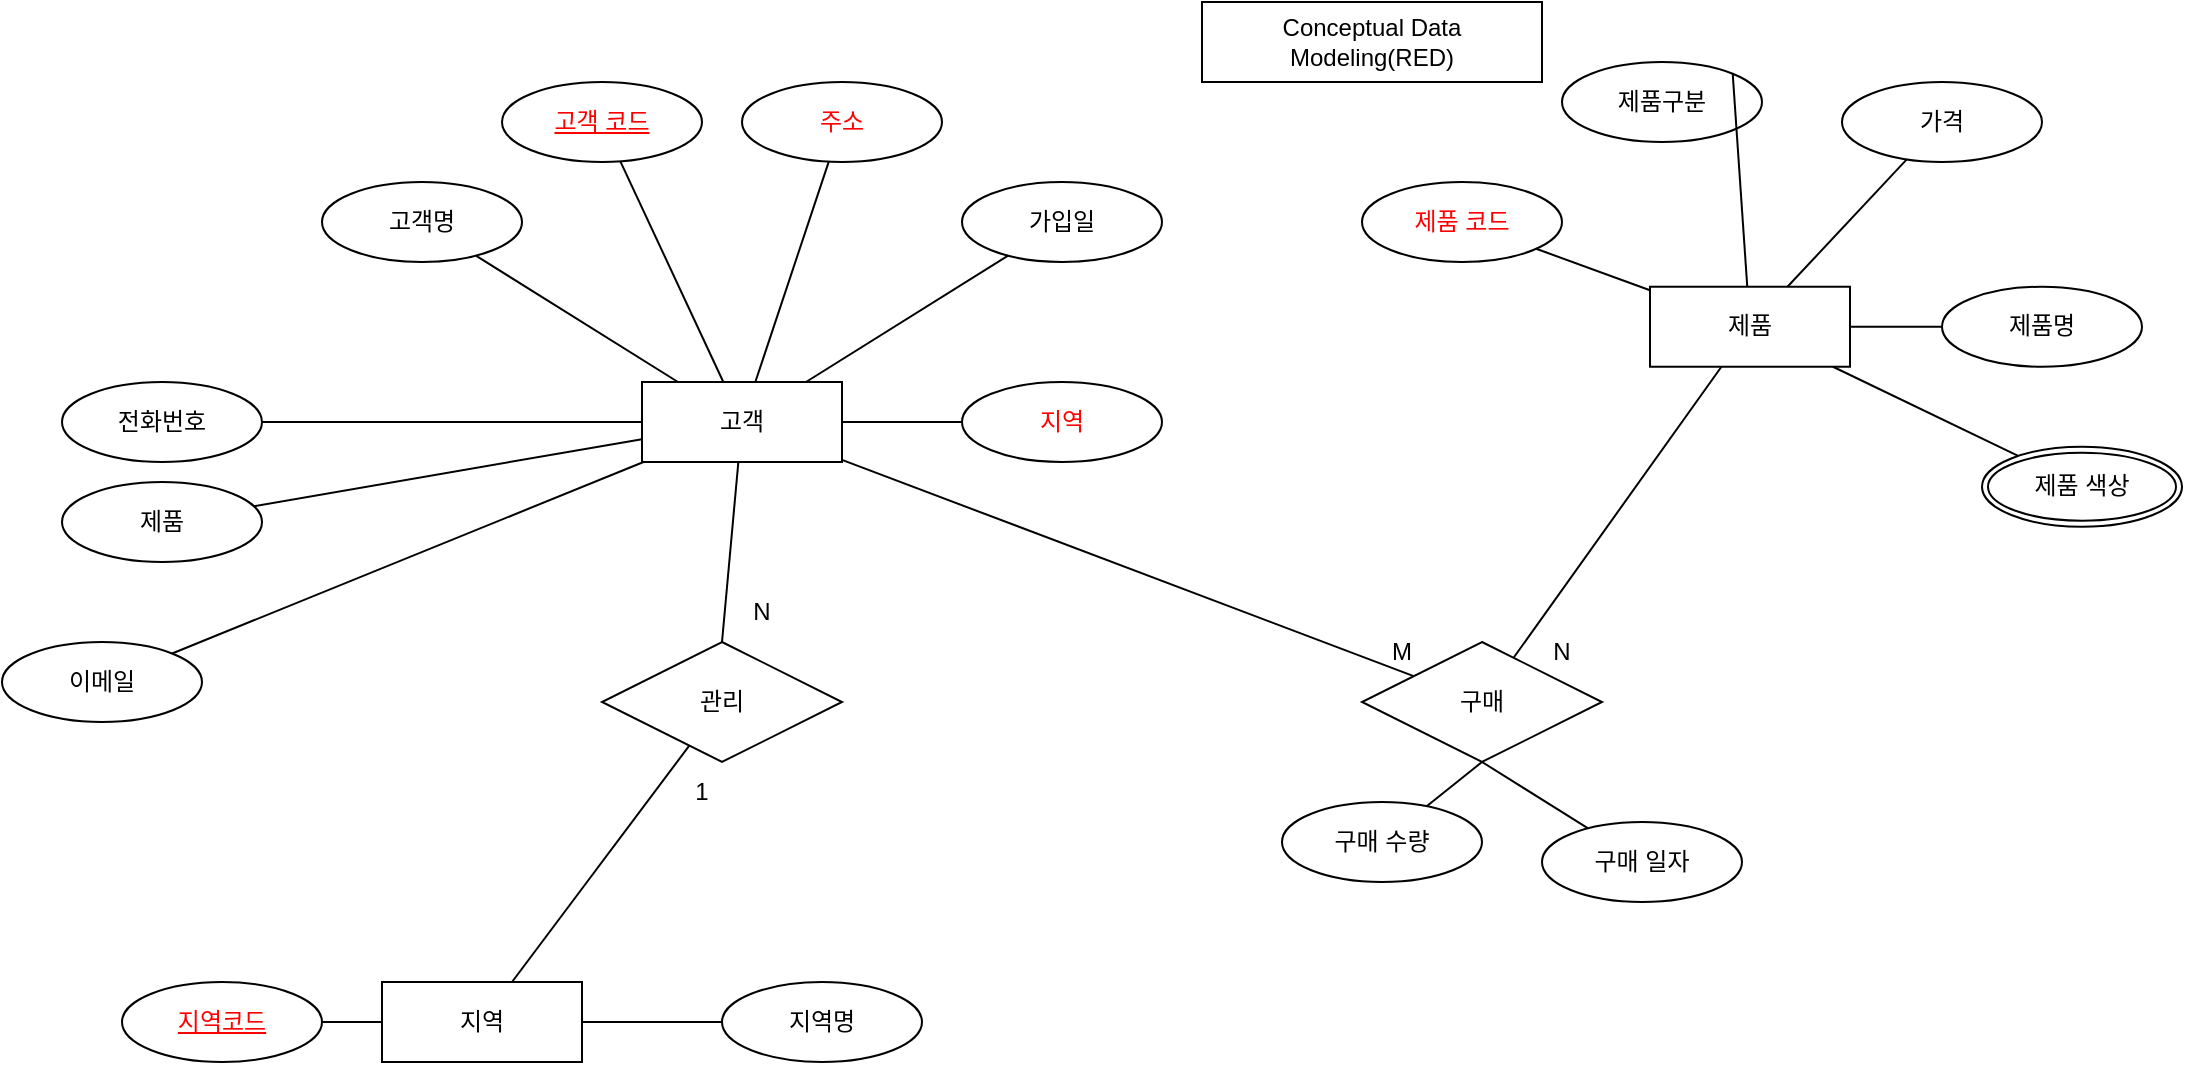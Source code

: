 <mxfile version="21.6.5" type="github" pages="2">
  <diagram name="페이지-1" id="UWYYfQZ4vV9l1gLZ4OJr">
    <mxGraphModel dx="1434" dy="790" grid="1" gridSize="10" guides="1" tooltips="1" connect="1" arrows="1" fold="1" page="1" pageScale="1" pageWidth="827" pageHeight="1169" math="0" shadow="0">
      <root>
        <mxCell id="0" />
        <mxCell id="1" parent="0" />
        <mxCell id="tK6Xguytfrgk_7qXPFx6-1" value="고객" style="whiteSpace=wrap;html=1;align=center;" vertex="1" parent="1">
          <mxGeometry x="400" y="220" width="100" height="40" as="geometry" />
        </mxCell>
        <mxCell id="tK6Xguytfrgk_7qXPFx6-2" value="고객명" style="ellipse;whiteSpace=wrap;html=1;align=center;" vertex="1" parent="1">
          <mxGeometry x="240" y="120" width="100" height="40" as="geometry" />
        </mxCell>
        <mxCell id="tK6Xguytfrgk_7qXPFx6-7" value="주소" style="ellipse;whiteSpace=wrap;html=1;align=center;fontColor=#FF0000;" vertex="1" parent="1">
          <mxGeometry x="450" y="70" width="100" height="40" as="geometry" />
        </mxCell>
        <mxCell id="tK6Xguytfrgk_7qXPFx6-8" value="지역" style="ellipse;whiteSpace=wrap;html=1;align=center;fontColor=#FF0000;" vertex="1" parent="1">
          <mxGeometry x="560" y="220" width="100" height="40" as="geometry" />
        </mxCell>
        <mxCell id="tK6Xguytfrgk_7qXPFx6-9" value="가입일" style="ellipse;whiteSpace=wrap;html=1;align=center;" vertex="1" parent="1">
          <mxGeometry x="560" y="120" width="100" height="40" as="geometry" />
        </mxCell>
        <mxCell id="tK6Xguytfrgk_7qXPFx6-10" value="이메일" style="ellipse;whiteSpace=wrap;html=1;align=center;" vertex="1" parent="1">
          <mxGeometry x="80" y="350" width="100" height="40" as="geometry" />
        </mxCell>
        <mxCell id="tK6Xguytfrgk_7qXPFx6-11" value="전화번호" style="ellipse;whiteSpace=wrap;html=1;align=center;fontStyle=0" vertex="1" parent="1">
          <mxGeometry x="110" y="220" width="100" height="40" as="geometry" />
        </mxCell>
        <mxCell id="tK6Xguytfrgk_7qXPFx6-25" value="" style="endArrow=none;html=1;rounded=0;" edge="1" parent="1" source="tK6Xguytfrgk_7qXPFx6-10" target="tK6Xguytfrgk_7qXPFx6-1">
          <mxGeometry relative="1" as="geometry">
            <mxPoint x="300" y="490" as="sourcePoint" />
            <mxPoint x="530" y="520" as="targetPoint" />
          </mxGeometry>
        </mxCell>
        <mxCell id="tK6Xguytfrgk_7qXPFx6-26" value="" style="endArrow=none;html=1;rounded=0;" edge="1" parent="1" source="tK6Xguytfrgk_7qXPFx6-1" target="tK6Xguytfrgk_7qXPFx6-7">
          <mxGeometry relative="1" as="geometry">
            <mxPoint x="327" y="333" as="sourcePoint" />
            <mxPoint x="428" y="270" as="targetPoint" />
          </mxGeometry>
        </mxCell>
        <mxCell id="tK6Xguytfrgk_7qXPFx6-27" value="" style="endArrow=none;html=1;rounded=0;" edge="1" parent="1" source="tK6Xguytfrgk_7qXPFx6-1" target="tK6Xguytfrgk_7qXPFx6-8">
          <mxGeometry relative="1" as="geometry">
            <mxPoint x="337" y="343" as="sourcePoint" />
            <mxPoint x="438" y="280" as="targetPoint" />
          </mxGeometry>
        </mxCell>
        <mxCell id="tK6Xguytfrgk_7qXPFx6-28" value="" style="endArrow=none;html=1;rounded=0;" edge="1" parent="1" source="tK6Xguytfrgk_7qXPFx6-1" target="tK6Xguytfrgk_7qXPFx6-9">
          <mxGeometry relative="1" as="geometry">
            <mxPoint x="347" y="353" as="sourcePoint" />
            <mxPoint x="448" y="290" as="targetPoint" />
          </mxGeometry>
        </mxCell>
        <mxCell id="tK6Xguytfrgk_7qXPFx6-29" value="" style="endArrow=none;html=1;rounded=0;" edge="1" parent="1" source="tK6Xguytfrgk_7qXPFx6-11" target="tK6Xguytfrgk_7qXPFx6-1">
          <mxGeometry relative="1" as="geometry">
            <mxPoint x="357" y="363" as="sourcePoint" />
            <mxPoint x="458" y="300" as="targetPoint" />
          </mxGeometry>
        </mxCell>
        <mxCell id="tK6Xguytfrgk_7qXPFx6-30" value="" style="endArrow=none;html=1;rounded=0;" edge="1" parent="1" source="tK6Xguytfrgk_7qXPFx6-2" target="tK6Xguytfrgk_7qXPFx6-1">
          <mxGeometry relative="1" as="geometry">
            <mxPoint x="367" y="373" as="sourcePoint" />
            <mxPoint x="468" y="310" as="targetPoint" />
          </mxGeometry>
        </mxCell>
        <mxCell id="tK6Xguytfrgk_7qXPFx6-31" value="고객 코드" style="ellipse;whiteSpace=wrap;html=1;align=center;fontStyle=4;fontColor=#FF0000;" vertex="1" parent="1">
          <mxGeometry x="330" y="70" width="100" height="40" as="geometry" />
        </mxCell>
        <mxCell id="tK6Xguytfrgk_7qXPFx6-32" value="" style="endArrow=none;html=1;rounded=0;" edge="1" parent="1" source="tK6Xguytfrgk_7qXPFx6-1" target="tK6Xguytfrgk_7qXPFx6-31">
          <mxGeometry relative="1" as="geometry">
            <mxPoint x="492" y="230" as="sourcePoint" />
            <mxPoint x="593" y="167" as="targetPoint" />
          </mxGeometry>
        </mxCell>
        <mxCell id="tK6Xguytfrgk_7qXPFx6-33" value="지역" style="whiteSpace=wrap;html=1;align=center;" vertex="1" parent="1">
          <mxGeometry x="270" y="520" width="100" height="40" as="geometry" />
        </mxCell>
        <mxCell id="tK6Xguytfrgk_7qXPFx6-36" value="지역명" style="ellipse;whiteSpace=wrap;html=1;align=center;" vertex="1" parent="1">
          <mxGeometry x="440" y="520" width="100" height="40" as="geometry" />
        </mxCell>
        <mxCell id="tK6Xguytfrgk_7qXPFx6-37" value="지역코드" style="ellipse;whiteSpace=wrap;html=1;align=center;fontStyle=4;fontColor=#FF0000;" vertex="1" parent="1">
          <mxGeometry x="140" y="520" width="100" height="40" as="geometry" />
        </mxCell>
        <mxCell id="tK6Xguytfrgk_7qXPFx6-38" value="" style="endArrow=none;html=1;rounded=0;" edge="1" parent="1" source="tK6Xguytfrgk_7qXPFx6-37" target="tK6Xguytfrgk_7qXPFx6-33">
          <mxGeometry relative="1" as="geometry">
            <mxPoint x="220" y="590" as="sourcePoint" />
            <mxPoint x="321" y="653" as="targetPoint" />
          </mxGeometry>
        </mxCell>
        <mxCell id="tK6Xguytfrgk_7qXPFx6-39" value="" style="endArrow=none;html=1;rounded=0;" edge="1" parent="1" source="tK6Xguytfrgk_7qXPFx6-33" target="tK6Xguytfrgk_7qXPFx6-36">
          <mxGeometry relative="1" as="geometry">
            <mxPoint x="394" y="600" as="sourcePoint" />
            <mxPoint x="495" y="663" as="targetPoint" />
          </mxGeometry>
        </mxCell>
        <mxCell id="tK6Xguytfrgk_7qXPFx6-40" value="제품" style="ellipse;whiteSpace=wrap;html=1;align=center;" vertex="1" parent="1">
          <mxGeometry x="110" y="270" width="100" height="40" as="geometry" />
        </mxCell>
        <mxCell id="tK6Xguytfrgk_7qXPFx6-41" value="" style="endArrow=none;html=1;rounded=0;" edge="1" parent="1" source="tK6Xguytfrgk_7qXPFx6-1" target="tK6Xguytfrgk_7qXPFx6-40">
          <mxGeometry relative="1" as="geometry">
            <mxPoint x="492" y="270" as="sourcePoint" />
            <mxPoint x="593" y="333" as="targetPoint" />
          </mxGeometry>
        </mxCell>
        <mxCell id="tK6Xguytfrgk_7qXPFx6-42" value="제품" style="whiteSpace=wrap;html=1;align=center;" vertex="1" parent="1">
          <mxGeometry x="904" y="172.37" width="100" height="40" as="geometry" />
        </mxCell>
        <mxCell id="tK6Xguytfrgk_7qXPFx6-43" value="제품 코드" style="ellipse;whiteSpace=wrap;html=1;align=center;fontColor=#FF0000;" vertex="1" parent="1">
          <mxGeometry x="760" y="120" width="100" height="40" as="geometry" />
        </mxCell>
        <mxCell id="tK6Xguytfrgk_7qXPFx6-44" value="제품명" style="ellipse;whiteSpace=wrap;html=1;align=center;" vertex="1" parent="1">
          <mxGeometry x="1050" y="172.37" width="100" height="40" as="geometry" />
        </mxCell>
        <mxCell id="tK6Xguytfrgk_7qXPFx6-45" value="제품구분" style="ellipse;whiteSpace=wrap;html=1;align=center;" vertex="1" parent="1">
          <mxGeometry x="860" y="60" width="100" height="40" as="geometry" />
        </mxCell>
        <mxCell id="tK6Xguytfrgk_7qXPFx6-47" value="가격" style="ellipse;whiteSpace=wrap;html=1;align=center;" vertex="1" parent="1">
          <mxGeometry x="1000" y="70" width="100" height="40" as="geometry" />
        </mxCell>
        <mxCell id="tK6Xguytfrgk_7qXPFx6-48" value="" style="endArrow=none;html=1;rounded=0;exitX=1;exitY=0;exitDx=0;exitDy=0;" edge="1" parent="1" source="tK6Xguytfrgk_7qXPFx6-45" target="tK6Xguytfrgk_7qXPFx6-42">
          <mxGeometry relative="1" as="geometry">
            <mxPoint x="982" y="-117.63" as="sourcePoint" />
            <mxPoint x="1083" y="-54.63" as="targetPoint" />
          </mxGeometry>
        </mxCell>
        <mxCell id="tK6Xguytfrgk_7qXPFx6-49" value="" style="endArrow=none;html=1;rounded=0;" edge="1" parent="1" source="tK6Xguytfrgk_7qXPFx6-42" target="tK6Xguytfrgk_7qXPFx6-44">
          <mxGeometry relative="1" as="geometry">
            <mxPoint x="992" y="-107.63" as="sourcePoint" />
            <mxPoint x="1093" y="-44.63" as="targetPoint" />
          </mxGeometry>
        </mxCell>
        <mxCell id="tK6Xguytfrgk_7qXPFx6-50" value="" style="endArrow=none;html=1;rounded=0;" edge="1" parent="1" source="tK6Xguytfrgk_7qXPFx6-42" target="tK6Xguytfrgk_7qXPFx6-43">
          <mxGeometry relative="1" as="geometry">
            <mxPoint x="1002" y="-97.63" as="sourcePoint" />
            <mxPoint x="1103" y="-34.63" as="targetPoint" />
          </mxGeometry>
        </mxCell>
        <mxCell id="tK6Xguytfrgk_7qXPFx6-51" value="" style="endArrow=none;html=1;rounded=0;" edge="1" parent="1" source="tK6Xguytfrgk_7qXPFx6-42" target="tK6Xguytfrgk_7qXPFx6-47">
          <mxGeometry relative="1" as="geometry">
            <mxPoint x="1012" y="-87.63" as="sourcePoint" />
            <mxPoint x="843.621" y="109.998" as="targetPoint" />
          </mxGeometry>
        </mxCell>
        <mxCell id="tK6Xguytfrgk_7qXPFx6-52" value="" style="endArrow=none;html=1;rounded=0;" edge="1" parent="1" source="tK6Xguytfrgk_7qXPFx6-57" target="tK6Xguytfrgk_7qXPFx6-42">
          <mxGeometry relative="1" as="geometry">
            <mxPoint x="954" y="252.37" as="sourcePoint" />
            <mxPoint x="1123" y="-14.63" as="targetPoint" />
          </mxGeometry>
        </mxCell>
        <mxCell id="tK6Xguytfrgk_7qXPFx6-53" value="관리" style="shape=rhombus;perimeter=rhombusPerimeter;whiteSpace=wrap;html=1;align=center;" vertex="1" parent="1">
          <mxGeometry x="380" y="350" width="120" height="60" as="geometry" />
        </mxCell>
        <mxCell id="tK6Xguytfrgk_7qXPFx6-54" value="" style="endArrow=none;html=1;rounded=0;entryX=0.5;entryY=0;entryDx=0;entryDy=0;" edge="1" parent="1" source="tK6Xguytfrgk_7qXPFx6-1" target="tK6Xguytfrgk_7qXPFx6-53">
          <mxGeometry relative="1" as="geometry">
            <mxPoint x="510" y="250" as="sourcePoint" />
            <mxPoint x="570" y="250" as="targetPoint" />
          </mxGeometry>
        </mxCell>
        <mxCell id="tK6Xguytfrgk_7qXPFx6-56" value="" style="endArrow=none;html=1;rounded=0;" edge="1" parent="1" source="tK6Xguytfrgk_7qXPFx6-42" target="tK6Xguytfrgk_7qXPFx6-58">
          <mxGeometry relative="1" as="geometry">
            <mxPoint x="530" y="270" as="sourcePoint" />
            <mxPoint x="590" y="270" as="targetPoint" />
          </mxGeometry>
        </mxCell>
        <mxCell id="tK6Xguytfrgk_7qXPFx6-57" value="제품 색상" style="ellipse;shape=doubleEllipse;margin=3;whiteSpace=wrap;html=1;align=center;" vertex="1" parent="1">
          <mxGeometry x="1070" y="252.37" width="100" height="40" as="geometry" />
        </mxCell>
        <mxCell id="tK6Xguytfrgk_7qXPFx6-58" value="구매" style="shape=rhombus;perimeter=rhombusPerimeter;whiteSpace=wrap;html=1;align=center;" vertex="1" parent="1">
          <mxGeometry x="760" y="350" width="120" height="60" as="geometry" />
        </mxCell>
        <mxCell id="tK6Xguytfrgk_7qXPFx6-59" value="" style="endArrow=none;html=1;rounded=0;" edge="1" parent="1" source="tK6Xguytfrgk_7qXPFx6-1" target="tK6Xguytfrgk_7qXPFx6-58">
          <mxGeometry relative="1" as="geometry">
            <mxPoint x="707" y="364" as="sourcePoint" />
            <mxPoint x="861" y="270" as="targetPoint" />
          </mxGeometry>
        </mxCell>
        <mxCell id="tK6Xguytfrgk_7qXPFx6-60" value="구매 수량" style="ellipse;whiteSpace=wrap;html=1;align=center;" vertex="1" parent="1">
          <mxGeometry x="720" y="430" width="100" height="40" as="geometry" />
        </mxCell>
        <mxCell id="tK6Xguytfrgk_7qXPFx6-61" value="구매 일자" style="ellipse;whiteSpace=wrap;html=1;align=center;" vertex="1" parent="1">
          <mxGeometry x="850" y="440" width="100" height="40" as="geometry" />
        </mxCell>
        <mxCell id="tK6Xguytfrgk_7qXPFx6-62" value="" style="endArrow=none;html=1;rounded=0;exitX=0.5;exitY=1;exitDx=0;exitDy=0;" edge="1" parent="1" source="tK6Xguytfrgk_7qXPFx6-58" target="tK6Xguytfrgk_7qXPFx6-60">
          <mxGeometry relative="1" as="geometry">
            <mxPoint x="510" y="269" as="sourcePoint" />
            <mxPoint x="796" y="377" as="targetPoint" />
          </mxGeometry>
        </mxCell>
        <mxCell id="tK6Xguytfrgk_7qXPFx6-63" value="" style="endArrow=none;html=1;rounded=0;exitX=0.5;exitY=1;exitDx=0;exitDy=0;" edge="1" parent="1" source="tK6Xguytfrgk_7qXPFx6-58" target="tK6Xguytfrgk_7qXPFx6-61">
          <mxGeometry relative="1" as="geometry">
            <mxPoint x="520" y="279" as="sourcePoint" />
            <mxPoint x="806" y="387" as="targetPoint" />
          </mxGeometry>
        </mxCell>
        <mxCell id="s-oDMdJUY3Cx6eNdWZMI-1" value="Conceptual Data Modeling(RED)" style="whiteSpace=wrap;html=1;align=center;" vertex="1" parent="1">
          <mxGeometry x="680" y="30" width="170" height="40" as="geometry" />
        </mxCell>
        <mxCell id="5PlpFNt82Tu0BV-K8Zrf-1" value="M" style="text;html=1;strokeColor=none;fillColor=none;align=center;verticalAlign=middle;whiteSpace=wrap;rounded=0;" vertex="1" parent="1">
          <mxGeometry x="750" y="340" width="60" height="30" as="geometry" />
        </mxCell>
        <mxCell id="5PlpFNt82Tu0BV-K8Zrf-2" value="" style="endArrow=none;html=1;rounded=0;" edge="1" parent="1" source="tK6Xguytfrgk_7qXPFx6-53" target="tK6Xguytfrgk_7qXPFx6-33">
          <mxGeometry relative="1" as="geometry">
            <mxPoint x="458" y="270" as="sourcePoint" />
            <mxPoint x="450" y="360" as="targetPoint" />
          </mxGeometry>
        </mxCell>
        <mxCell id="5PlpFNt82Tu0BV-K8Zrf-4" value="N" style="text;html=1;strokeColor=none;fillColor=none;align=center;verticalAlign=middle;whiteSpace=wrap;rounded=0;" vertex="1" parent="1">
          <mxGeometry x="430" y="320" width="60" height="30" as="geometry" />
        </mxCell>
        <mxCell id="5PlpFNt82Tu0BV-K8Zrf-5" value="1" style="text;html=1;strokeColor=none;fillColor=none;align=center;verticalAlign=middle;whiteSpace=wrap;rounded=0;" vertex="1" parent="1">
          <mxGeometry x="400" y="410" width="60" height="30" as="geometry" />
        </mxCell>
        <mxCell id="5PlpFNt82Tu0BV-K8Zrf-6" value="N" style="text;html=1;strokeColor=none;fillColor=none;align=center;verticalAlign=middle;whiteSpace=wrap;rounded=0;" vertex="1" parent="1">
          <mxGeometry x="830" y="340" width="60" height="30" as="geometry" />
        </mxCell>
      </root>
    </mxGraphModel>
  </diagram>
  <diagram id="_yKni90myyFv10Ey-sur" name="페이지-2">
    <mxGraphModel dx="554" dy="2110" grid="1" gridSize="10" guides="1" tooltips="1" connect="1" arrows="1" fold="1" page="1" pageScale="1" pageWidth="827" pageHeight="1169" math="0" shadow="0">
      <root>
        <mxCell id="0" />
        <mxCell id="1" parent="0" />
        <mxCell id="FETXgOwrLhKchYvvE658-1" value="&#xa;&lt;span style=&quot;color: rgb(31, 31, 31); font-family: &amp;quot;Google Sans&amp;quot;, Roboto, sans-serif; font-size: 25px; font-style: normal; font-variant-ligatures: normal; font-variant-caps: normal; font-weight: 400; letter-spacing: normal; orphans: 2; text-align: start; text-indent: 0px; text-transform: none; widows: 2; word-spacing: 0px; -webkit-text-stroke-width: 0px; background-color: rgb(255, 255, 255); text-decoration-thickness: initial; text-decoration-style: initial; text-decoration-color: initial; float: none; display: inline !important;&quot;&gt;Logical Data Modeling(RM)&lt;/span&gt;&#xa;&#xa;" style="whiteSpace=wrap;html=1;align=center;fontSize=25;" vertex="1" parent="1">
          <mxGeometry x="160" y="-30" width="490" height="100" as="geometry" />
        </mxCell>
        <mxCell id="1_ddqjElVyFjnU11YpOf-1" value="고객" style="whiteSpace=wrap;html=1;align=center;" vertex="1" parent="1">
          <mxGeometry x="355" y="270" width="100" height="40" as="geometry" />
        </mxCell>
        <mxCell id="1_ddqjElVyFjnU11YpOf-2" value="고객명" style="ellipse;whiteSpace=wrap;html=1;align=center;" vertex="1" parent="1">
          <mxGeometry x="195" y="170" width="100" height="40" as="geometry" />
        </mxCell>
        <mxCell id="1_ddqjElVyFjnU11YpOf-3" value="주소" style="ellipse;whiteSpace=wrap;html=1;align=center;fontColor=#FF0000;" vertex="1" parent="1">
          <mxGeometry x="405" y="120" width="100" height="40" as="geometry" />
        </mxCell>
        <mxCell id="1_ddqjElVyFjnU11YpOf-4" value="지역" style="ellipse;whiteSpace=wrap;html=1;align=center;fontColor=#FF0000;" vertex="1" parent="1">
          <mxGeometry x="515" y="270" width="100" height="40" as="geometry" />
        </mxCell>
        <mxCell id="1_ddqjElVyFjnU11YpOf-5" value="가입일" style="ellipse;whiteSpace=wrap;html=1;align=center;" vertex="1" parent="1">
          <mxGeometry x="515" y="170" width="100" height="40" as="geometry" />
        </mxCell>
        <mxCell id="1_ddqjElVyFjnU11YpOf-6" value="전화번호" style="ellipse;whiteSpace=wrap;html=1;align=center;fontStyle=0" vertex="1" parent="1">
          <mxGeometry x="195" y="270" width="100" height="40" as="geometry" />
        </mxCell>
        <mxCell id="1_ddqjElVyFjnU11YpOf-7" value="" style="endArrow=none;html=1;rounded=0;" edge="1" parent="1" target="1_ddqjElVyFjnU11YpOf-1">
          <mxGeometry relative="1" as="geometry">
            <mxPoint x="272" y="373" as="sourcePoint" />
            <mxPoint x="485" y="570" as="targetPoint" />
          </mxGeometry>
        </mxCell>
        <mxCell id="1_ddqjElVyFjnU11YpOf-8" value="" style="endArrow=none;html=1;rounded=0;" edge="1" parent="1" source="1_ddqjElVyFjnU11YpOf-1" target="1_ddqjElVyFjnU11YpOf-3">
          <mxGeometry relative="1" as="geometry">
            <mxPoint x="282" y="383" as="sourcePoint" />
            <mxPoint x="383" y="320" as="targetPoint" />
          </mxGeometry>
        </mxCell>
        <mxCell id="1_ddqjElVyFjnU11YpOf-9" value="" style="endArrow=none;html=1;rounded=0;" edge="1" parent="1" source="1_ddqjElVyFjnU11YpOf-1" target="1_ddqjElVyFjnU11YpOf-4">
          <mxGeometry relative="1" as="geometry">
            <mxPoint x="292" y="393" as="sourcePoint" />
            <mxPoint x="393" y="330" as="targetPoint" />
          </mxGeometry>
        </mxCell>
        <mxCell id="1_ddqjElVyFjnU11YpOf-10" value="" style="endArrow=none;html=1;rounded=0;" edge="1" parent="1" source="1_ddqjElVyFjnU11YpOf-1" target="1_ddqjElVyFjnU11YpOf-5">
          <mxGeometry relative="1" as="geometry">
            <mxPoint x="302" y="403" as="sourcePoint" />
            <mxPoint x="403" y="340" as="targetPoint" />
          </mxGeometry>
        </mxCell>
        <mxCell id="1_ddqjElVyFjnU11YpOf-11" value="" style="endArrow=none;html=1;rounded=0;" edge="1" parent="1" source="1_ddqjElVyFjnU11YpOf-6" target="1_ddqjElVyFjnU11YpOf-1">
          <mxGeometry relative="1" as="geometry">
            <mxPoint x="312" y="413" as="sourcePoint" />
            <mxPoint x="413" y="350" as="targetPoint" />
          </mxGeometry>
        </mxCell>
        <mxCell id="1_ddqjElVyFjnU11YpOf-12" value="" style="endArrow=none;html=1;rounded=0;" edge="1" parent="1" source="1_ddqjElVyFjnU11YpOf-2" target="1_ddqjElVyFjnU11YpOf-1">
          <mxGeometry relative="1" as="geometry">
            <mxPoint x="322" y="423" as="sourcePoint" />
            <mxPoint x="423" y="360" as="targetPoint" />
          </mxGeometry>
        </mxCell>
        <mxCell id="1_ddqjElVyFjnU11YpOf-13" value="고객 코드" style="ellipse;whiteSpace=wrap;html=1;align=center;fontStyle=4;fontColor=#FF0000;" vertex="1" parent="1">
          <mxGeometry x="285" y="120" width="100" height="40" as="geometry" />
        </mxCell>
        <mxCell id="1_ddqjElVyFjnU11YpOf-14" value="" style="endArrow=none;html=1;rounded=0;" edge="1" parent="1" source="1_ddqjElVyFjnU11YpOf-1" target="1_ddqjElVyFjnU11YpOf-13">
          <mxGeometry relative="1" as="geometry">
            <mxPoint x="447" y="280" as="sourcePoint" />
            <mxPoint x="548" y="217" as="targetPoint" />
          </mxGeometry>
        </mxCell>
        <mxCell id="1_ddqjElVyFjnU11YpOf-15" value="제품" style="ellipse;whiteSpace=wrap;html=1;align=center;" vertex="1" parent="1">
          <mxGeometry x="79" y="199" width="100" height="40" as="geometry" />
        </mxCell>
        <mxCell id="1_ddqjElVyFjnU11YpOf-16" value="" style="endArrow=none;html=1;rounded=0;" edge="1" parent="1" source="1_ddqjElVyFjnU11YpOf-1" target="1_ddqjElVyFjnU11YpOf-15">
          <mxGeometry relative="1" as="geometry">
            <mxPoint x="447" y="320" as="sourcePoint" />
            <mxPoint x="548" y="383" as="targetPoint" />
          </mxGeometry>
        </mxCell>
        <mxCell id="WvzvJdSWqGKEkL6MqHI6-1" value="이메일" style="ellipse;whiteSpace=wrap;html=1;align=center;" vertex="1" parent="1">
          <mxGeometry x="200" y="370" width="100" height="40" as="geometry" />
        </mxCell>
        <mxCell id="WvzvJdSWqGKEkL6MqHI6-2" value="고객" style="swimlane;fontStyle=0;childLayout=stackLayout;horizontal=1;startSize=20;horizontalStack=0;resizeParent=1;resizeParentMax=0;resizeLast=0;collapsible=1;marginBottom=0;align=center;fontSize=14;" vertex="1" parent="1">
          <mxGeometry x="179" y="610" width="160" height="160" as="geometry" />
        </mxCell>
        <mxCell id="WvzvJdSWqGKEkL6MqHI6-3" value="-고객 코드&lt;br&gt;-주소&lt;br&gt;-가입일&lt;br&gt;-전화번호&lt;br&gt;-이메일&lt;br&gt;-제품&lt;br&gt;-고객명&lt;br&gt;&lt;font color=&quot;#ff0000&quot;&gt;-지역코드(PK)&lt;/font&gt;" style="text;strokeColor=none;fillColor=none;spacingLeft=4;spacingRight=4;overflow=hidden;rotatable=0;points=[[0,0.5],[1,0.5]];portConstraint=eastwest;fontSize=12;whiteSpace=wrap;html=1;" vertex="1" parent="WvzvJdSWqGKEkL6MqHI6-2">
          <mxGeometry y="20" width="160" height="140" as="geometry" />
        </mxCell>
        <mxCell id="dkGaQAkiIUVqCWiG1_v3-1" value="지역" style="whiteSpace=wrap;html=1;align=center;" vertex="1" parent="1">
          <mxGeometry x="339" y="520" width="100" height="40" as="geometry" />
        </mxCell>
        <mxCell id="dkGaQAkiIUVqCWiG1_v3-2" value="지역명" style="ellipse;whiteSpace=wrap;html=1;align=center;" vertex="1" parent="1">
          <mxGeometry x="485" y="520" width="100" height="40" as="geometry" />
        </mxCell>
        <mxCell id="dkGaQAkiIUVqCWiG1_v3-3" value="지역코드" style="ellipse;whiteSpace=wrap;html=1;align=center;fontStyle=4;fontColor=#FF0000;" vertex="1" parent="1">
          <mxGeometry x="185" y="520" width="100" height="40" as="geometry" />
        </mxCell>
        <mxCell id="dkGaQAkiIUVqCWiG1_v3-4" value="" style="endArrow=none;html=1;rounded=0;" edge="1" parent="1" source="dkGaQAkiIUVqCWiG1_v3-3" target="dkGaQAkiIUVqCWiG1_v3-1">
          <mxGeometry relative="1" as="geometry">
            <mxPoint x="265" y="590" as="sourcePoint" />
            <mxPoint x="366" y="653" as="targetPoint" />
          </mxGeometry>
        </mxCell>
        <mxCell id="dkGaQAkiIUVqCWiG1_v3-5" value="" style="endArrow=none;html=1;rounded=0;" edge="1" parent="1" source="dkGaQAkiIUVqCWiG1_v3-1" target="dkGaQAkiIUVqCWiG1_v3-2">
          <mxGeometry relative="1" as="geometry">
            <mxPoint x="439" y="600" as="sourcePoint" />
            <mxPoint x="540" y="663" as="targetPoint" />
          </mxGeometry>
        </mxCell>
        <mxCell id="dkGaQAkiIUVqCWiG1_v3-11" value="지역" style="swimlane;fontStyle=0;childLayout=stackLayout;horizontal=1;startSize=26;horizontalStack=0;resizeParent=1;resizeParentMax=0;resizeLast=0;collapsible=1;marginBottom=0;align=center;fontSize=14;" vertex="1" parent="1">
          <mxGeometry x="439" y="630" width="160" height="86" as="geometry" />
        </mxCell>
        <mxCell id="dkGaQAkiIUVqCWiG1_v3-12" value="-지역코드(PK)" style="text;strokeColor=none;fillColor=none;spacingLeft=4;spacingRight=4;overflow=hidden;rotatable=0;points=[[0,0.5],[1,0.5]];portConstraint=eastwest;fontSize=12;whiteSpace=wrap;html=1;fontColor=#FF0000;" vertex="1" parent="dkGaQAkiIUVqCWiG1_v3-11">
          <mxGeometry y="26" width="160" height="30" as="geometry" />
        </mxCell>
        <mxCell id="dkGaQAkiIUVqCWiG1_v3-14" value="-지역명" style="text;strokeColor=none;fillColor=none;spacingLeft=4;spacingRight=4;overflow=hidden;rotatable=0;points=[[0,0.5],[1,0.5]];portConstraint=eastwest;fontSize=12;whiteSpace=wrap;html=1;" vertex="1" parent="dkGaQAkiIUVqCWiG1_v3-11">
          <mxGeometry y="56" width="160" height="30" as="geometry" />
        </mxCell>
        <mxCell id="LJJs7wkNGluVbpLbmP5u-1" value="제품" style="whiteSpace=wrap;html=1;align=center;" vertex="1" parent="1">
          <mxGeometry x="954" y="180" width="100" height="40" as="geometry" />
        </mxCell>
        <mxCell id="LJJs7wkNGluVbpLbmP5u-2" value="제품 코드" style="ellipse;whiteSpace=wrap;html=1;align=center;fontColor=#FF0000;" vertex="1" parent="1">
          <mxGeometry x="1060" y="70" width="100" height="40" as="geometry" />
        </mxCell>
        <mxCell id="LJJs7wkNGluVbpLbmP5u-3" value="제품명" style="ellipse;whiteSpace=wrap;html=1;align=center;" vertex="1" parent="1">
          <mxGeometry x="1100" y="180" width="100" height="40" as="geometry" />
        </mxCell>
        <mxCell id="LJJs7wkNGluVbpLbmP5u-4" value="제품구분" style="ellipse;whiteSpace=wrap;html=1;align=center;" vertex="1" parent="1">
          <mxGeometry x="800" y="180" width="100" height="40" as="geometry" />
        </mxCell>
        <mxCell id="LJJs7wkNGluVbpLbmP5u-5" value="가격" style="ellipse;whiteSpace=wrap;html=1;align=center;" vertex="1" parent="1">
          <mxGeometry x="820" y="80" width="100" height="40" as="geometry" />
        </mxCell>
        <mxCell id="LJJs7wkNGluVbpLbmP5u-6" value="" style="endArrow=none;html=1;rounded=0;exitX=1;exitY=0;exitDx=0;exitDy=0;" edge="1" parent="1" source="LJJs7wkNGluVbpLbmP5u-4" target="LJJs7wkNGluVbpLbmP5u-1">
          <mxGeometry relative="1" as="geometry">
            <mxPoint x="1032" y="-110" as="sourcePoint" />
            <mxPoint x="1133" y="-47" as="targetPoint" />
          </mxGeometry>
        </mxCell>
        <mxCell id="LJJs7wkNGluVbpLbmP5u-7" value="" style="endArrow=none;html=1;rounded=0;" edge="1" parent="1" source="LJJs7wkNGluVbpLbmP5u-1" target="LJJs7wkNGluVbpLbmP5u-3">
          <mxGeometry relative="1" as="geometry">
            <mxPoint x="1042" y="-100" as="sourcePoint" />
            <mxPoint x="1143" y="-37" as="targetPoint" />
          </mxGeometry>
        </mxCell>
        <mxCell id="LJJs7wkNGluVbpLbmP5u-8" value="" style="endArrow=none;html=1;rounded=0;" edge="1" parent="1" source="LJJs7wkNGluVbpLbmP5u-1" target="LJJs7wkNGluVbpLbmP5u-2">
          <mxGeometry relative="1" as="geometry">
            <mxPoint x="1052" y="-90" as="sourcePoint" />
            <mxPoint x="1153" y="-27" as="targetPoint" />
          </mxGeometry>
        </mxCell>
        <mxCell id="LJJs7wkNGluVbpLbmP5u-9" value="" style="endArrow=none;html=1;rounded=0;" edge="1" parent="1" source="LJJs7wkNGluVbpLbmP5u-1" target="LJJs7wkNGluVbpLbmP5u-5">
          <mxGeometry relative="1" as="geometry">
            <mxPoint x="1062" y="-80" as="sourcePoint" />
            <mxPoint x="1163" y="-17" as="targetPoint" />
          </mxGeometry>
        </mxCell>
        <mxCell id="LJJs7wkNGluVbpLbmP5u-10" value="" style="endArrow=none;html=1;rounded=0;" edge="1" parent="1" source="LJJs7wkNGluVbpLbmP5u-11" target="LJJs7wkNGluVbpLbmP5u-1">
          <mxGeometry relative="1" as="geometry">
            <mxPoint x="1004" y="260" as="sourcePoint" />
            <mxPoint x="1173" y="-7" as="targetPoint" />
          </mxGeometry>
        </mxCell>
        <mxCell id="LJJs7wkNGluVbpLbmP5u-11" value="제품 색상" style="ellipse;shape=doubleEllipse;margin=3;whiteSpace=wrap;html=1;align=center;" vertex="1" parent="1">
          <mxGeometry x="960" y="260" width="100" height="40" as="geometry" />
        </mxCell>
        <mxCell id="LJJs7wkNGluVbpLbmP5u-12" value="제품" style="swimlane;fontStyle=0;childLayout=stackLayout;horizontal=1;startSize=26;horizontalStack=0;resizeParent=1;resizeParentMax=0;resizeLast=0;collapsible=1;marginBottom=0;align=center;fontSize=14;" vertex="1" parent="1">
          <mxGeometry x="439" y="830" width="160" height="160" as="geometry" />
        </mxCell>
        <mxCell id="LJJs7wkNGluVbpLbmP5u-13" value="&lt;font color=&quot;#ff0000&quot;&gt;-제품코드(PK)&lt;/font&gt;" style="text;strokeColor=none;fillColor=none;spacingLeft=4;spacingRight=4;overflow=hidden;rotatable=0;points=[[0,0.5],[1,0.5]];portConstraint=eastwest;fontSize=12;whiteSpace=wrap;html=1;" vertex="1" parent="LJJs7wkNGluVbpLbmP5u-12">
          <mxGeometry y="26" width="160" height="30" as="geometry" />
        </mxCell>
        <mxCell id="LJJs7wkNGluVbpLbmP5u-14" value="-제품구분" style="text;strokeColor=none;fillColor=none;spacingLeft=4;spacingRight=4;overflow=hidden;rotatable=0;points=[[0,0.5],[1,0.5]];portConstraint=eastwest;fontSize=12;whiteSpace=wrap;html=1;" vertex="1" parent="LJJs7wkNGluVbpLbmP5u-12">
          <mxGeometry y="56" width="160" height="30" as="geometry" />
        </mxCell>
        <mxCell id="LJJs7wkNGluVbpLbmP5u-15" value="-제품명&lt;br&gt;-가격&lt;br&gt;-제품 색상&lt;br&gt;" style="text;strokeColor=none;fillColor=none;spacingLeft=4;spacingRight=4;overflow=hidden;rotatable=0;points=[[0,0.5],[1,0.5]];portConstraint=eastwest;fontSize=12;whiteSpace=wrap;html=1;" vertex="1" parent="LJJs7wkNGluVbpLbmP5u-12">
          <mxGeometry y="86" width="160" height="74" as="geometry" />
        </mxCell>
        <mxCell id="7ywxh6aBt8U56Qrh6lqr-1" value="구매" style="swimlane;fontStyle=0;childLayout=stackLayout;horizontal=1;startSize=26;horizontalStack=0;resizeParent=1;resizeParentMax=0;resizeLast=0;collapsible=1;marginBottom=0;align=center;fontSize=14;" vertex="1" parent="1">
          <mxGeometry x="179" y="880" width="160" height="120" as="geometry" />
        </mxCell>
        <mxCell id="7ywxh6aBt8U56Qrh6lqr-2" value="-구매번호(pk)&lt;br&gt;-고객코드(fk)&lt;br&gt;-제품코드(fk)&lt;br&gt;-구매수량&lt;br&gt;-구매일지" style="text;strokeColor=none;fillColor=none;spacingLeft=4;spacingRight=4;overflow=hidden;rotatable=0;points=[[0,0.5],[1,0.5]];portConstraint=eastwest;fontSize=12;whiteSpace=wrap;html=1;" vertex="1" parent="7ywxh6aBt8U56Qrh6lqr-1">
          <mxGeometry y="26" width="160" height="94" as="geometry" />
        </mxCell>
        <mxCell id="_PnZ_Wfeb-73m-asyAEB-1" value="구매" style="shape=rhombus;perimeter=rhombusPerimeter;whiteSpace=wrap;html=1;align=center;" vertex="1" parent="1">
          <mxGeometry x="760" y="350" width="120" height="60" as="geometry" />
        </mxCell>
        <mxCell id="_PnZ_Wfeb-73m-asyAEB-2" value="구매 수량" style="ellipse;whiteSpace=wrap;html=1;align=center;" vertex="1" parent="1">
          <mxGeometry x="650" y="450" width="100" height="40" as="geometry" />
        </mxCell>
        <mxCell id="_PnZ_Wfeb-73m-asyAEB-3" value="구매 일자" style="ellipse;whiteSpace=wrap;html=1;align=center;" vertex="1" parent="1">
          <mxGeometry x="850" y="440" width="100" height="40" as="geometry" />
        </mxCell>
        <mxCell id="_PnZ_Wfeb-73m-asyAEB-4" value="" style="endArrow=none;html=1;rounded=0;exitX=0.5;exitY=1;exitDx=0;exitDy=0;" edge="1" parent="1" source="_PnZ_Wfeb-73m-asyAEB-1" target="_PnZ_Wfeb-73m-asyAEB-2">
          <mxGeometry relative="1" as="geometry">
            <mxPoint x="510" y="269" as="sourcePoint" />
            <mxPoint x="796" y="377" as="targetPoint" />
          </mxGeometry>
        </mxCell>
        <mxCell id="_PnZ_Wfeb-73m-asyAEB-5" value="" style="endArrow=none;html=1;rounded=0;exitX=0.5;exitY=1;exitDx=0;exitDy=0;" edge="1" parent="1" source="_PnZ_Wfeb-73m-asyAEB-1" target="_PnZ_Wfeb-73m-asyAEB-3">
          <mxGeometry relative="1" as="geometry">
            <mxPoint x="520" y="279" as="sourcePoint" />
            <mxPoint x="806" y="387" as="targetPoint" />
          </mxGeometry>
        </mxCell>
        <mxCell id="_PnZ_Wfeb-73m-asyAEB-6" value="M" style="text;html=1;strokeColor=none;fillColor=none;align=center;verticalAlign=middle;whiteSpace=wrap;rounded=0;" vertex="1" parent="1">
          <mxGeometry x="700" y="340" width="60" height="30" as="geometry" />
        </mxCell>
        <mxCell id="_PnZ_Wfeb-73m-asyAEB-7" value="N" style="text;html=1;strokeColor=none;fillColor=none;align=center;verticalAlign=middle;whiteSpace=wrap;rounded=0;" vertex="1" parent="1">
          <mxGeometry x="827" y="320" width="60" height="30" as="geometry" />
        </mxCell>
        <mxCell id="-cLsINjEB4YQSZ-W7q4Z-1" value="" style="endArrow=none;html=1;rounded=0;exitX=0.5;exitY=0;exitDx=0;exitDy=0;" edge="1" parent="1" source="N4pAh1sz9WpZk2hMnLt5-1" target="1_ddqjElVyFjnU11YpOf-1">
          <mxGeometry relative="1" as="geometry">
            <mxPoint x="282" y="383" as="sourcePoint" />
            <mxPoint x="383" y="320" as="targetPoint" />
          </mxGeometry>
        </mxCell>
        <mxCell id="-cLsINjEB4YQSZ-W7q4Z-2" value="N" style="text;html=1;strokeColor=none;fillColor=none;align=center;verticalAlign=middle;whiteSpace=wrap;rounded=0;" vertex="1" parent="1">
          <mxGeometry x="385" y="340" width="60" height="30" as="geometry" />
        </mxCell>
        <mxCell id="N4pAh1sz9WpZk2hMnLt5-2" value="" style="endArrow=none;html=1;rounded=0;" edge="1" parent="1" source="dkGaQAkiIUVqCWiG1_v3-1" target="N4pAh1sz9WpZk2hMnLt5-1">
          <mxGeometry relative="1" as="geometry">
            <mxPoint x="390" y="520" as="sourcePoint" />
            <mxPoint x="404" y="310" as="targetPoint" />
          </mxGeometry>
        </mxCell>
        <mxCell id="N4pAh1sz9WpZk2hMnLt5-1" value="관리" style="shape=rhombus;perimeter=rhombusPerimeter;whiteSpace=wrap;html=1;align=center;" vertex="1" parent="1">
          <mxGeometry x="335" y="370" width="120" height="60" as="geometry" />
        </mxCell>
        <mxCell id="N4pAh1sz9WpZk2hMnLt5-3" value="1" style="text;html=1;strokeColor=none;fillColor=none;align=center;verticalAlign=middle;whiteSpace=wrap;rounded=0;" vertex="1" parent="1">
          <mxGeometry x="375" y="435" width="60" height="30" as="geometry" />
        </mxCell>
        <mxCell id="N4pAh1sz9WpZk2hMnLt5-4" value="" style="endArrow=none;html=1;rounded=0;entryX=0;entryY=0.5;entryDx=0;entryDy=0;exitX=1;exitY=1;exitDx=0;exitDy=0;" edge="1" parent="1" source="1_ddqjElVyFjnU11YpOf-1" target="_PnZ_Wfeb-73m-asyAEB-1">
          <mxGeometry relative="1" as="geometry">
            <mxPoint x="983" y="230" as="sourcePoint" />
            <mxPoint x="916" y="273" as="targetPoint" />
          </mxGeometry>
        </mxCell>
        <mxCell id="N4pAh1sz9WpZk2hMnLt5-5" value="" style="endArrow=none;html=1;rounded=0;entryX=0.5;entryY=0;entryDx=0;entryDy=0;exitX=0;exitY=1;exitDx=0;exitDy=0;" edge="1" parent="1" source="LJJs7wkNGluVbpLbmP5u-1" target="_PnZ_Wfeb-73m-asyAEB-1">
          <mxGeometry relative="1" as="geometry">
            <mxPoint x="983" y="230" as="sourcePoint" />
            <mxPoint x="916" y="273" as="targetPoint" />
          </mxGeometry>
        </mxCell>
        <mxCell id="N4pAh1sz9WpZk2hMnLt5-8" value="" style="edgeStyle=entityRelationEdgeStyle;fontSize=12;html=1;endArrow=ERoneToMany;startArrow=ERmandOne;rounded=0;entryX=-0.037;entryY=-0.067;entryDx=0;entryDy=0;entryPerimeter=0;exitX=1.013;exitY=0.393;exitDx=0;exitDy=0;exitPerimeter=0;" edge="1" parent="1" source="WvzvJdSWqGKEkL6MqHI6-3" target="dkGaQAkiIUVqCWiG1_v3-14">
          <mxGeometry width="100" height="100" relative="1" as="geometry">
            <mxPoint x="280" y="810" as="sourcePoint" />
            <mxPoint x="380" y="710" as="targetPoint" />
          </mxGeometry>
        </mxCell>
        <mxCell id="N4pAh1sz9WpZk2hMnLt5-12" value="" style="edgeStyle=entityRelationEdgeStyle;fontSize=12;html=1;endArrow=ERoneToMany;startArrow=ERmandOne;rounded=0;exitX=0.5;exitY=0;exitDx=0;exitDy=0;entryX=0.606;entryY=1.029;entryDx=0;entryDy=0;entryPerimeter=0;" edge="1" parent="1" source="7ywxh6aBt8U56Qrh6lqr-1" target="WvzvJdSWqGKEkL6MqHI6-3">
          <mxGeometry width="100" height="100" relative="1" as="geometry">
            <mxPoint x="280" y="810" as="sourcePoint" />
            <mxPoint x="380" y="710" as="targetPoint" />
            <Array as="points">
              <mxPoint x="260" y="770" />
            </Array>
          </mxGeometry>
        </mxCell>
        <mxCell id="N4pAh1sz9WpZk2hMnLt5-13" value="" style="edgeStyle=entityRelationEdgeStyle;fontSize=12;html=1;endArrow=ERoneToMany;startArrow=ERmandOne;rounded=0;exitX=-0.025;exitY=0.767;exitDx=0;exitDy=0;entryX=1.006;entryY=0.202;entryDx=0;entryDy=0;entryPerimeter=0;exitPerimeter=0;" edge="1" parent="1" source="LJJs7wkNGluVbpLbmP5u-14" target="7ywxh6aBt8U56Qrh6lqr-2">
          <mxGeometry width="100" height="100" relative="1" as="geometry">
            <mxPoint x="269" y="890" as="sourcePoint" />
            <mxPoint x="286" y="784" as="targetPoint" />
            <Array as="points">
              <mxPoint x="270" y="780" />
              <mxPoint x="360" y="830" />
            </Array>
          </mxGeometry>
        </mxCell>
      </root>
    </mxGraphModel>
  </diagram>
</mxfile>
